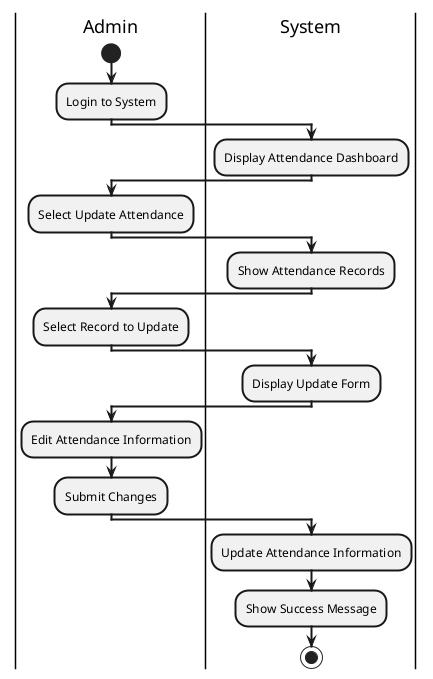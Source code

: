 @startuml
skinparam defaultTextAlignment center
skinparam ArrowThickness 2
skinparam ActivityBorderThickness 2
skinparam ActivityDiamondBackgroundColor white
skinparam ActivityDiamondBorderThickness 2

|Admin|
start
:Login to System;

|System|
:Display Attendance Dashboard;

|Admin|
:Select Update Attendance;

|System|
:Show Attendance Records;

|Admin|
:Select Record to Update;

|System|
:Display Update Form;

|Admin|
:Edit Attendance Information;
:Submit Changes;

|System|
:Update Attendance Information;
:Show Success Message;

stop

@enduml 